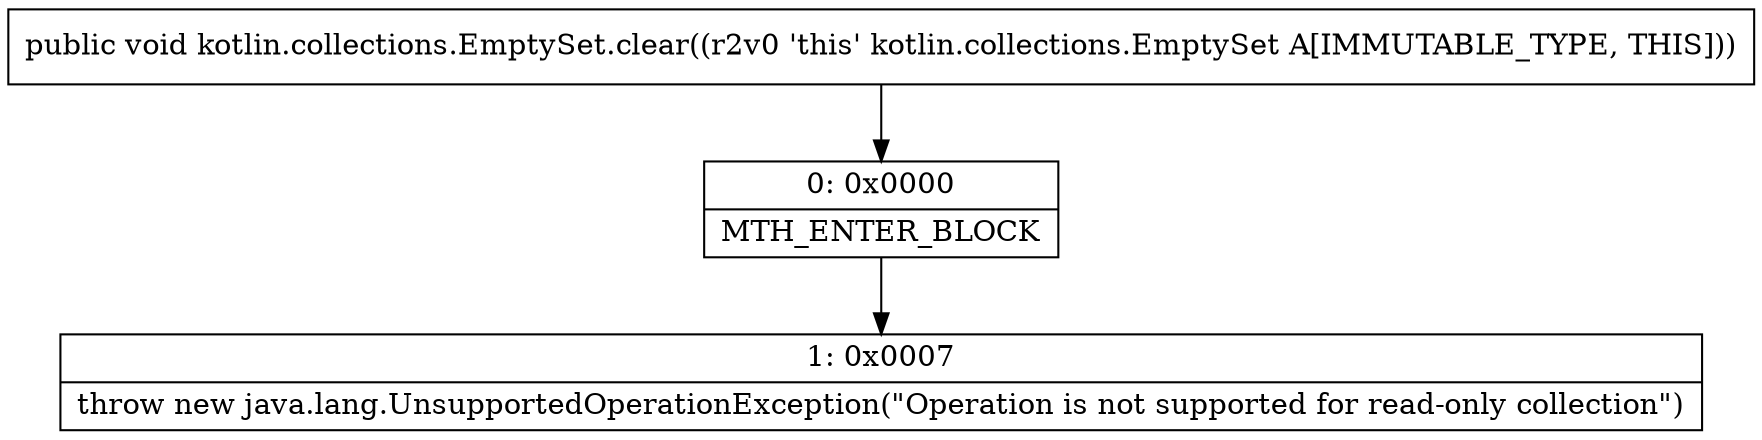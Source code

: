 digraph "CFG forkotlin.collections.EmptySet.clear()V" {
Node_0 [shape=record,label="{0\:\ 0x0000|MTH_ENTER_BLOCK\l}"];
Node_1 [shape=record,label="{1\:\ 0x0007|throw new java.lang.UnsupportedOperationException(\"Operation is not supported for read\-only collection\")\l}"];
MethodNode[shape=record,label="{public void kotlin.collections.EmptySet.clear((r2v0 'this' kotlin.collections.EmptySet A[IMMUTABLE_TYPE, THIS])) }"];
MethodNode -> Node_0;
Node_0 -> Node_1;
}

